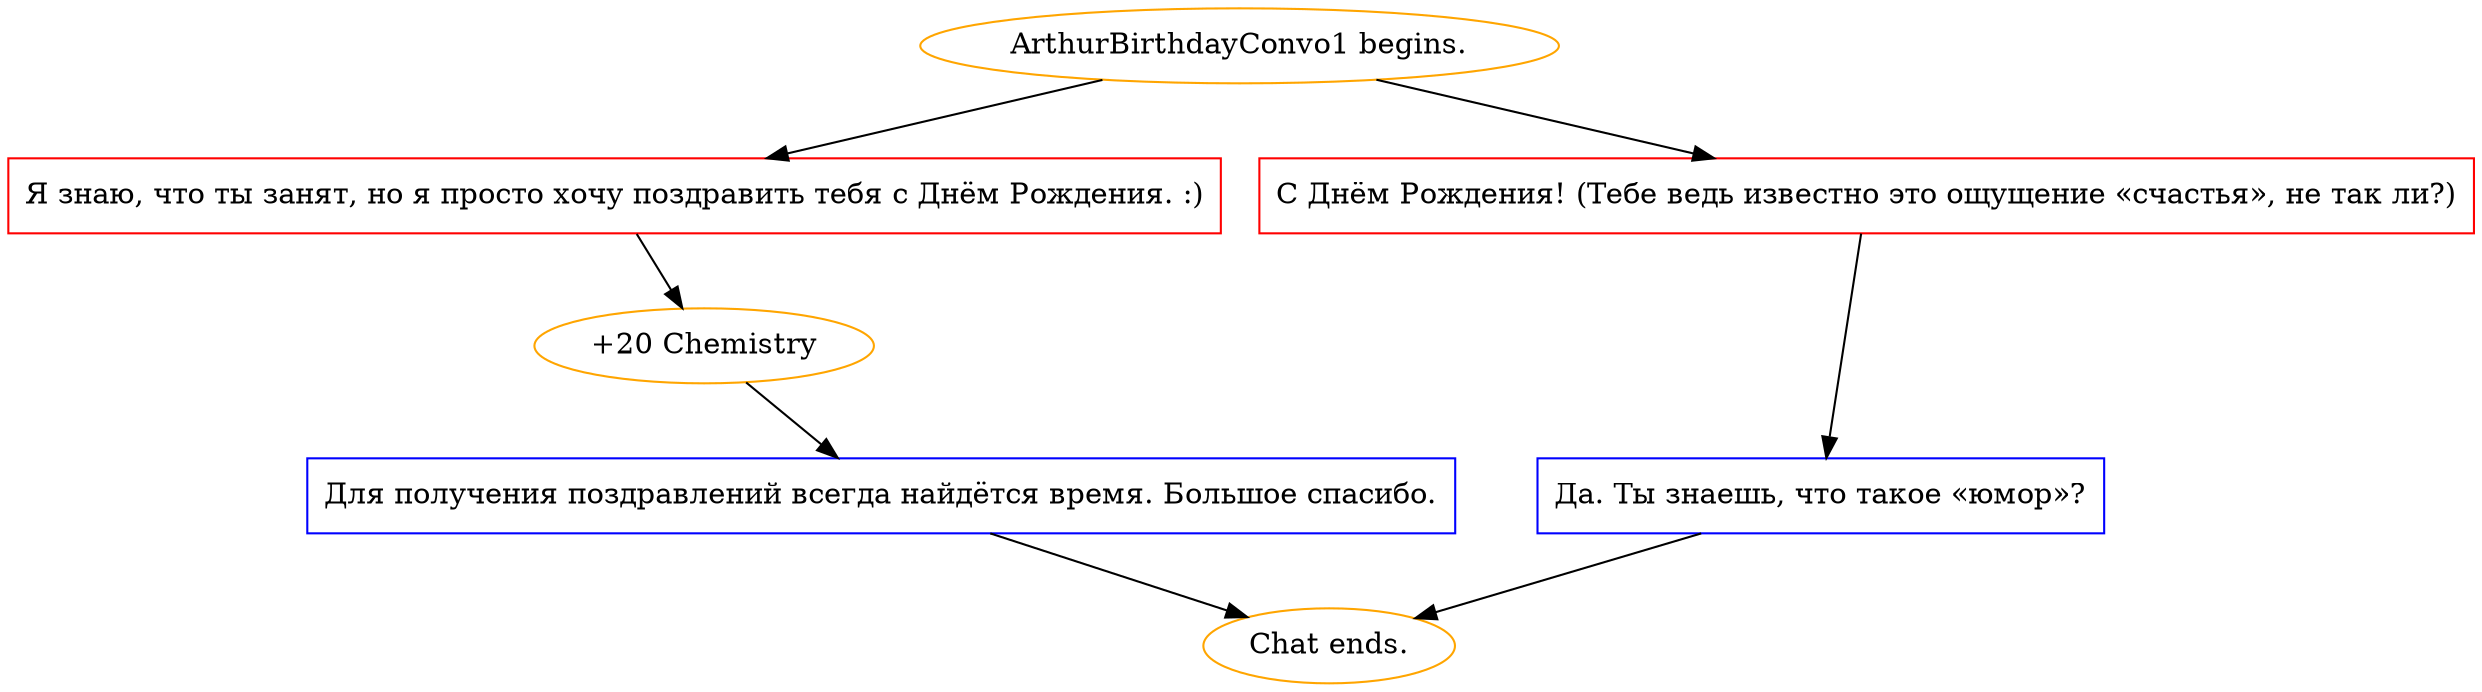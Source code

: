 digraph {
	"ArthurBirthdayConvo1 begins." [color=orange];
		"ArthurBirthdayConvo1 begins." -> j3889302266;
		"ArthurBirthdayConvo1 begins." -> j1990076244;
	j3889302266 [label="Я знаю, что ты занят, но я просто хочу поздравить тебя с Днём Рождения. :)",shape=box,color=red];
		j3889302266 -> j3233405156;
	j1990076244 [label="С Днём Рождения! (Тебе ведь известно это ощущение «счастья», не так ли?)",shape=box,color=red];
		j1990076244 -> j567168219;
	j3233405156 [label="+20 Chemistry",color=orange];
		j3233405156 -> j3264450652;
	j567168219 [label="Да. Ты знаешь, что такое «юмор»?",shape=box,color=blue];
		j567168219 -> "Chat ends.";
	j3264450652 [label="Для получения поздравлений всегда найдётся время. Большое спасибо.",shape=box,color=blue];
		j3264450652 -> "Chat ends.";
	"Chat ends." [color=orange];
}